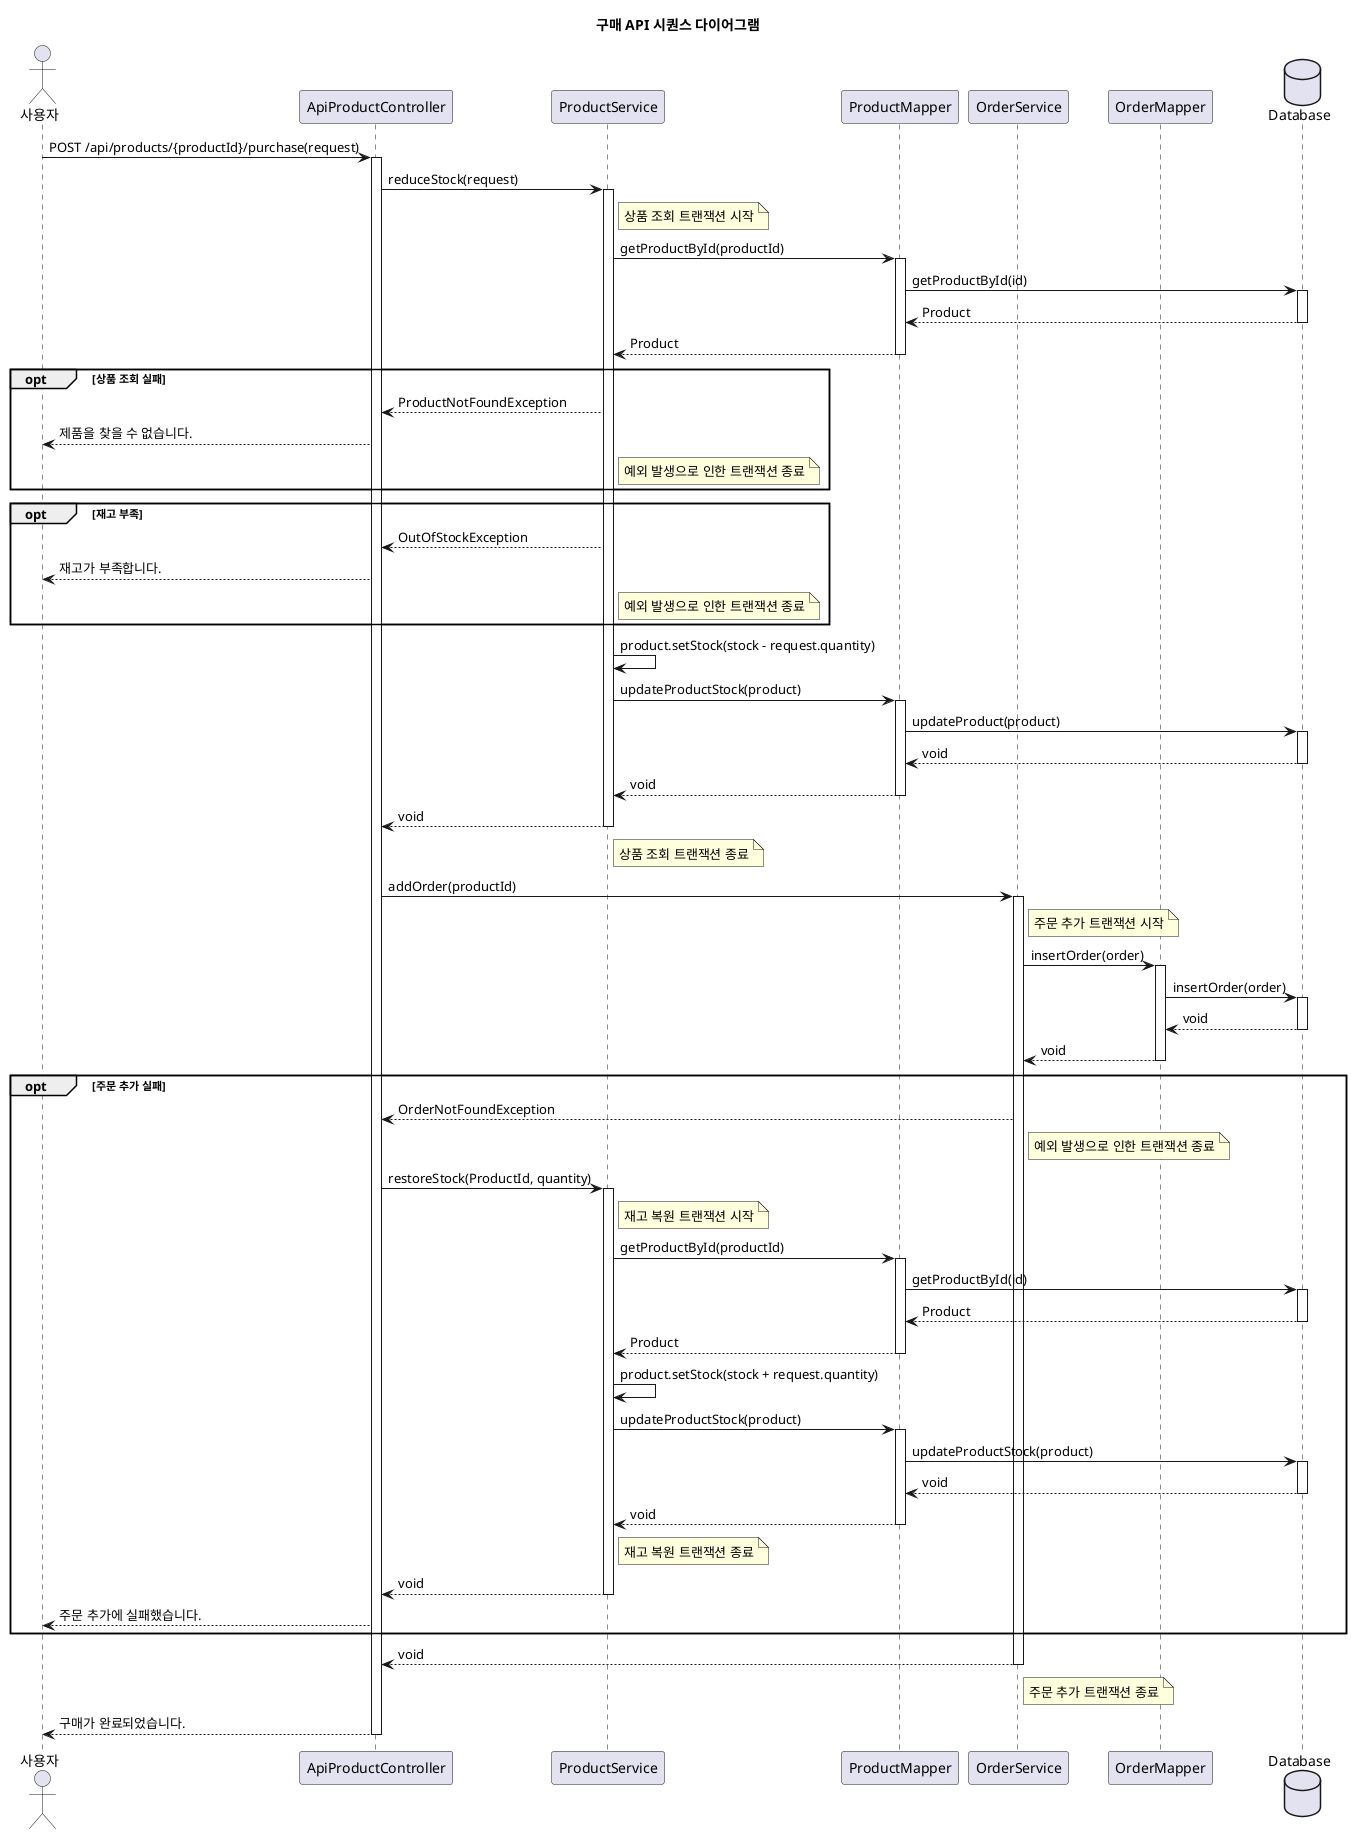 @startuml
title 구매 API 시퀀스 다이어그램

actor 사용자 as User
participant "ApiProductController" as Controller
participant "ProductService" as ProductService
participant "ProductMapper" as ProductMapper
participant "OrderService" as OrderService
participant "OrderMapper" as OrderMapper
database "Database" as DB

User -> Controller : POST /api/products/{productId}/purchase(request)
activate Controller

Controller -> ProductService : reduceStock(request)
activate ProductService

note right of ProductService : 상품 조회 트랜잭션 시작
    ProductService -> ProductMapper : getProductById(productId)
    activate ProductMapper
        ProductMapper -> DB : getProductById(id)
        activate DB
        DB --> ProductMapper : Product
        deactivate DB
    ProductMapper --> ProductService : Product
    deactivate ProductMapper

    opt 상품 조회 실패
    ProductService --> Controller : ProductNotFoundException
    Controller --> User : 제품을 찾을 수 없습니다.
    note right of ProductService : 예외 발생으로 인한 트랜잭션 종료
    end
    opt 재고 부족
    ProductService --> Controller : OutOfStockException
    Controller --> User : 재고가 부족합니다.
    note right of ProductService : 예외 발생으로 인한 트랜잭션 종료
    end

    ProductService -> ProductService : product.setStock(stock - request.quantity)
    ProductService -> ProductMapper : updateProductStock(product)
    activate ProductMapper
        ProductMapper -> DB : updateProduct(product)
        activate DB
        DB --> ProductMapper : void
        deactivate DB
    ProductMapper --> ProductService : void
    deactivate ProductMapper
ProductService --> Controller : void
deactivate ProductService
note right of ProductService : 상품 조회 트랜잭션 종료

Controller -> OrderService : addOrder(productId)
activate OrderService

note right of OrderService : 주문 추가 트랜잭션 시작
    OrderService -> OrderMapper : insertOrder(order)
    activate OrderMapper

        OrderMapper -> DB : insertOrder(order)
        activate DB
        DB --> OrderMapper : void
        deactivate DB
    OrderMapper --> OrderService : void
    deactivate OrderMapper

    opt 주문 추가 실패
    OrderService --> Controller : OrderNotFoundException
    note right of OrderService : 예외 발생으로 인한 트랜잭션 종료
    Controller -> ProductService : restoreStock(ProductId, quantity)
    note right of ProductService : 재고 복원 트랜잭션 시작
    activate ProductService
        ProductService -> ProductMapper : getProductById(productId)
        activate ProductMapper
            ProductMapper -> DB : getProductById(id)
            activate DB
            DB --> ProductMapper : Product
            deactivate DB
        ProductMapper --> ProductService : Product
        deactivate ProductMapper
        ProductService -> ProductService : product.setStock(stock + request.quantity)
            ProductService -> ProductMapper : updateProductStock(product)
            activate ProductMapper
                ProductMapper -> DB : updateProductStock(product)
                activate DB
                DB --> ProductMapper : void
                deactivate DB
            ProductMapper --> ProductService : void
            deactivate ProductMapper
            note right of ProductService : 재고 복원 트랜잭션 종료
        ProductService --> Controller : void
        deactivate ProductService
    Controller --> User : 주문 추가에 실패했습니다.
    end
OrderService --> Controller : void
deactivate OrderService
note right of OrderService : 주문 추가 트랜잭션 종료

Controller --> User : 구매가 완료되었습니다.
deactivate Controller

@enduml